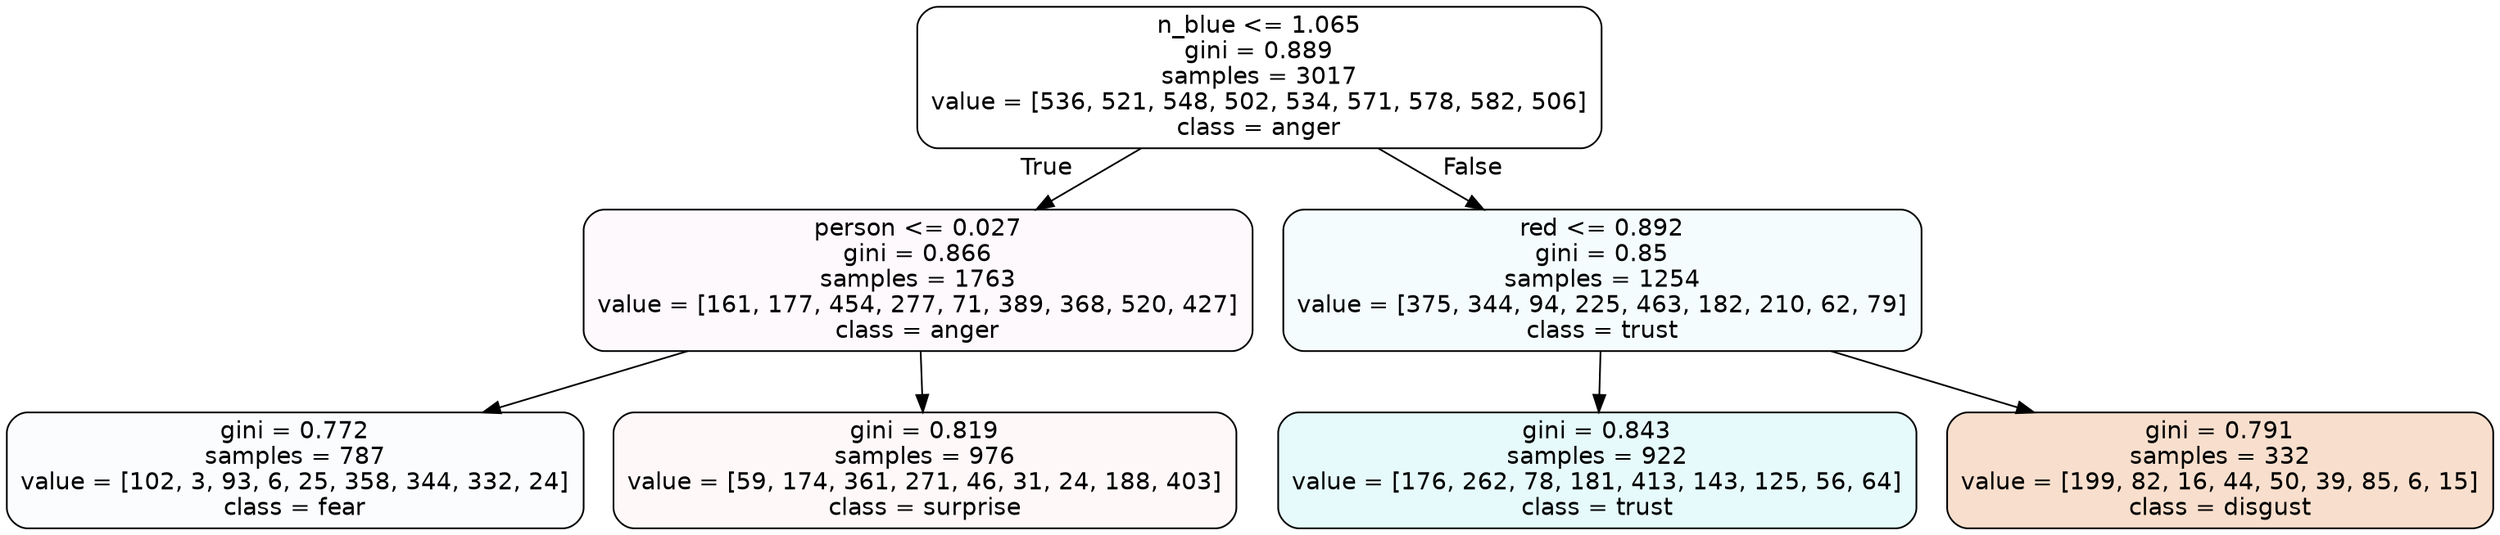 digraph Tree {
node [shape=box, style="filled, rounded", color="black", fontname=helvetica] ;
edge [fontname=helvetica] ;
0 [label="n_blue <= 1.065\ngini = 0.889\nsamples = 3017\nvalue = [536, 521, 548, 502, 534, 571, 578, 582, 506]\nclass = anger", fillcolor="#e539d700"] ;
1 [label="person <= 0.027\ngini = 0.866\nsamples = 1763\nvalue = [161, 177, 454, 277, 71, 389, 368, 520, 427]\nclass = anger", fillcolor="#e539d707"] ;
0 -> 1 [labeldistance=2.5, labelangle=45, headlabel="True"] ;
2 [label="gini = 0.772\nsamples = 787\nvalue = [102, 3, 93, 6, 25, 358, 344, 332, 24]\nclass = fear", fillcolor="#3964e504"] ;
1 -> 2 ;
3 [label="gini = 0.819\nsamples = 976\nvalue = [59, 174, 361, 271, 46, 31, 24, 188, 403]\nclass = surprise", fillcolor="#e5396409"] ;
1 -> 3 ;
4 [label="red <= 0.892\ngini = 0.85\nsamples = 1254\nvalue = [375, 344, 94, 225, 463, 182, 210, 62, 79]\nclass = trust", fillcolor="#39d7e50e"] ;
0 -> 4 [labeldistance=2.5, labelangle=-45, headlabel="False"] ;
5 [label="gini = 0.843\nsamples = 922\nvalue = [176, 262, 78, 181, 413, 143, 125, 56, 64]\nclass = trust", fillcolor="#39d7e51f"] ;
4 -> 5 ;
6 [label="gini = 0.791\nsamples = 332\nvalue = [199, 82, 16, 44, 50, 39, 85, 6, 15]\nclass = disgust", fillcolor="#e5813940"] ;
4 -> 6 ;
}